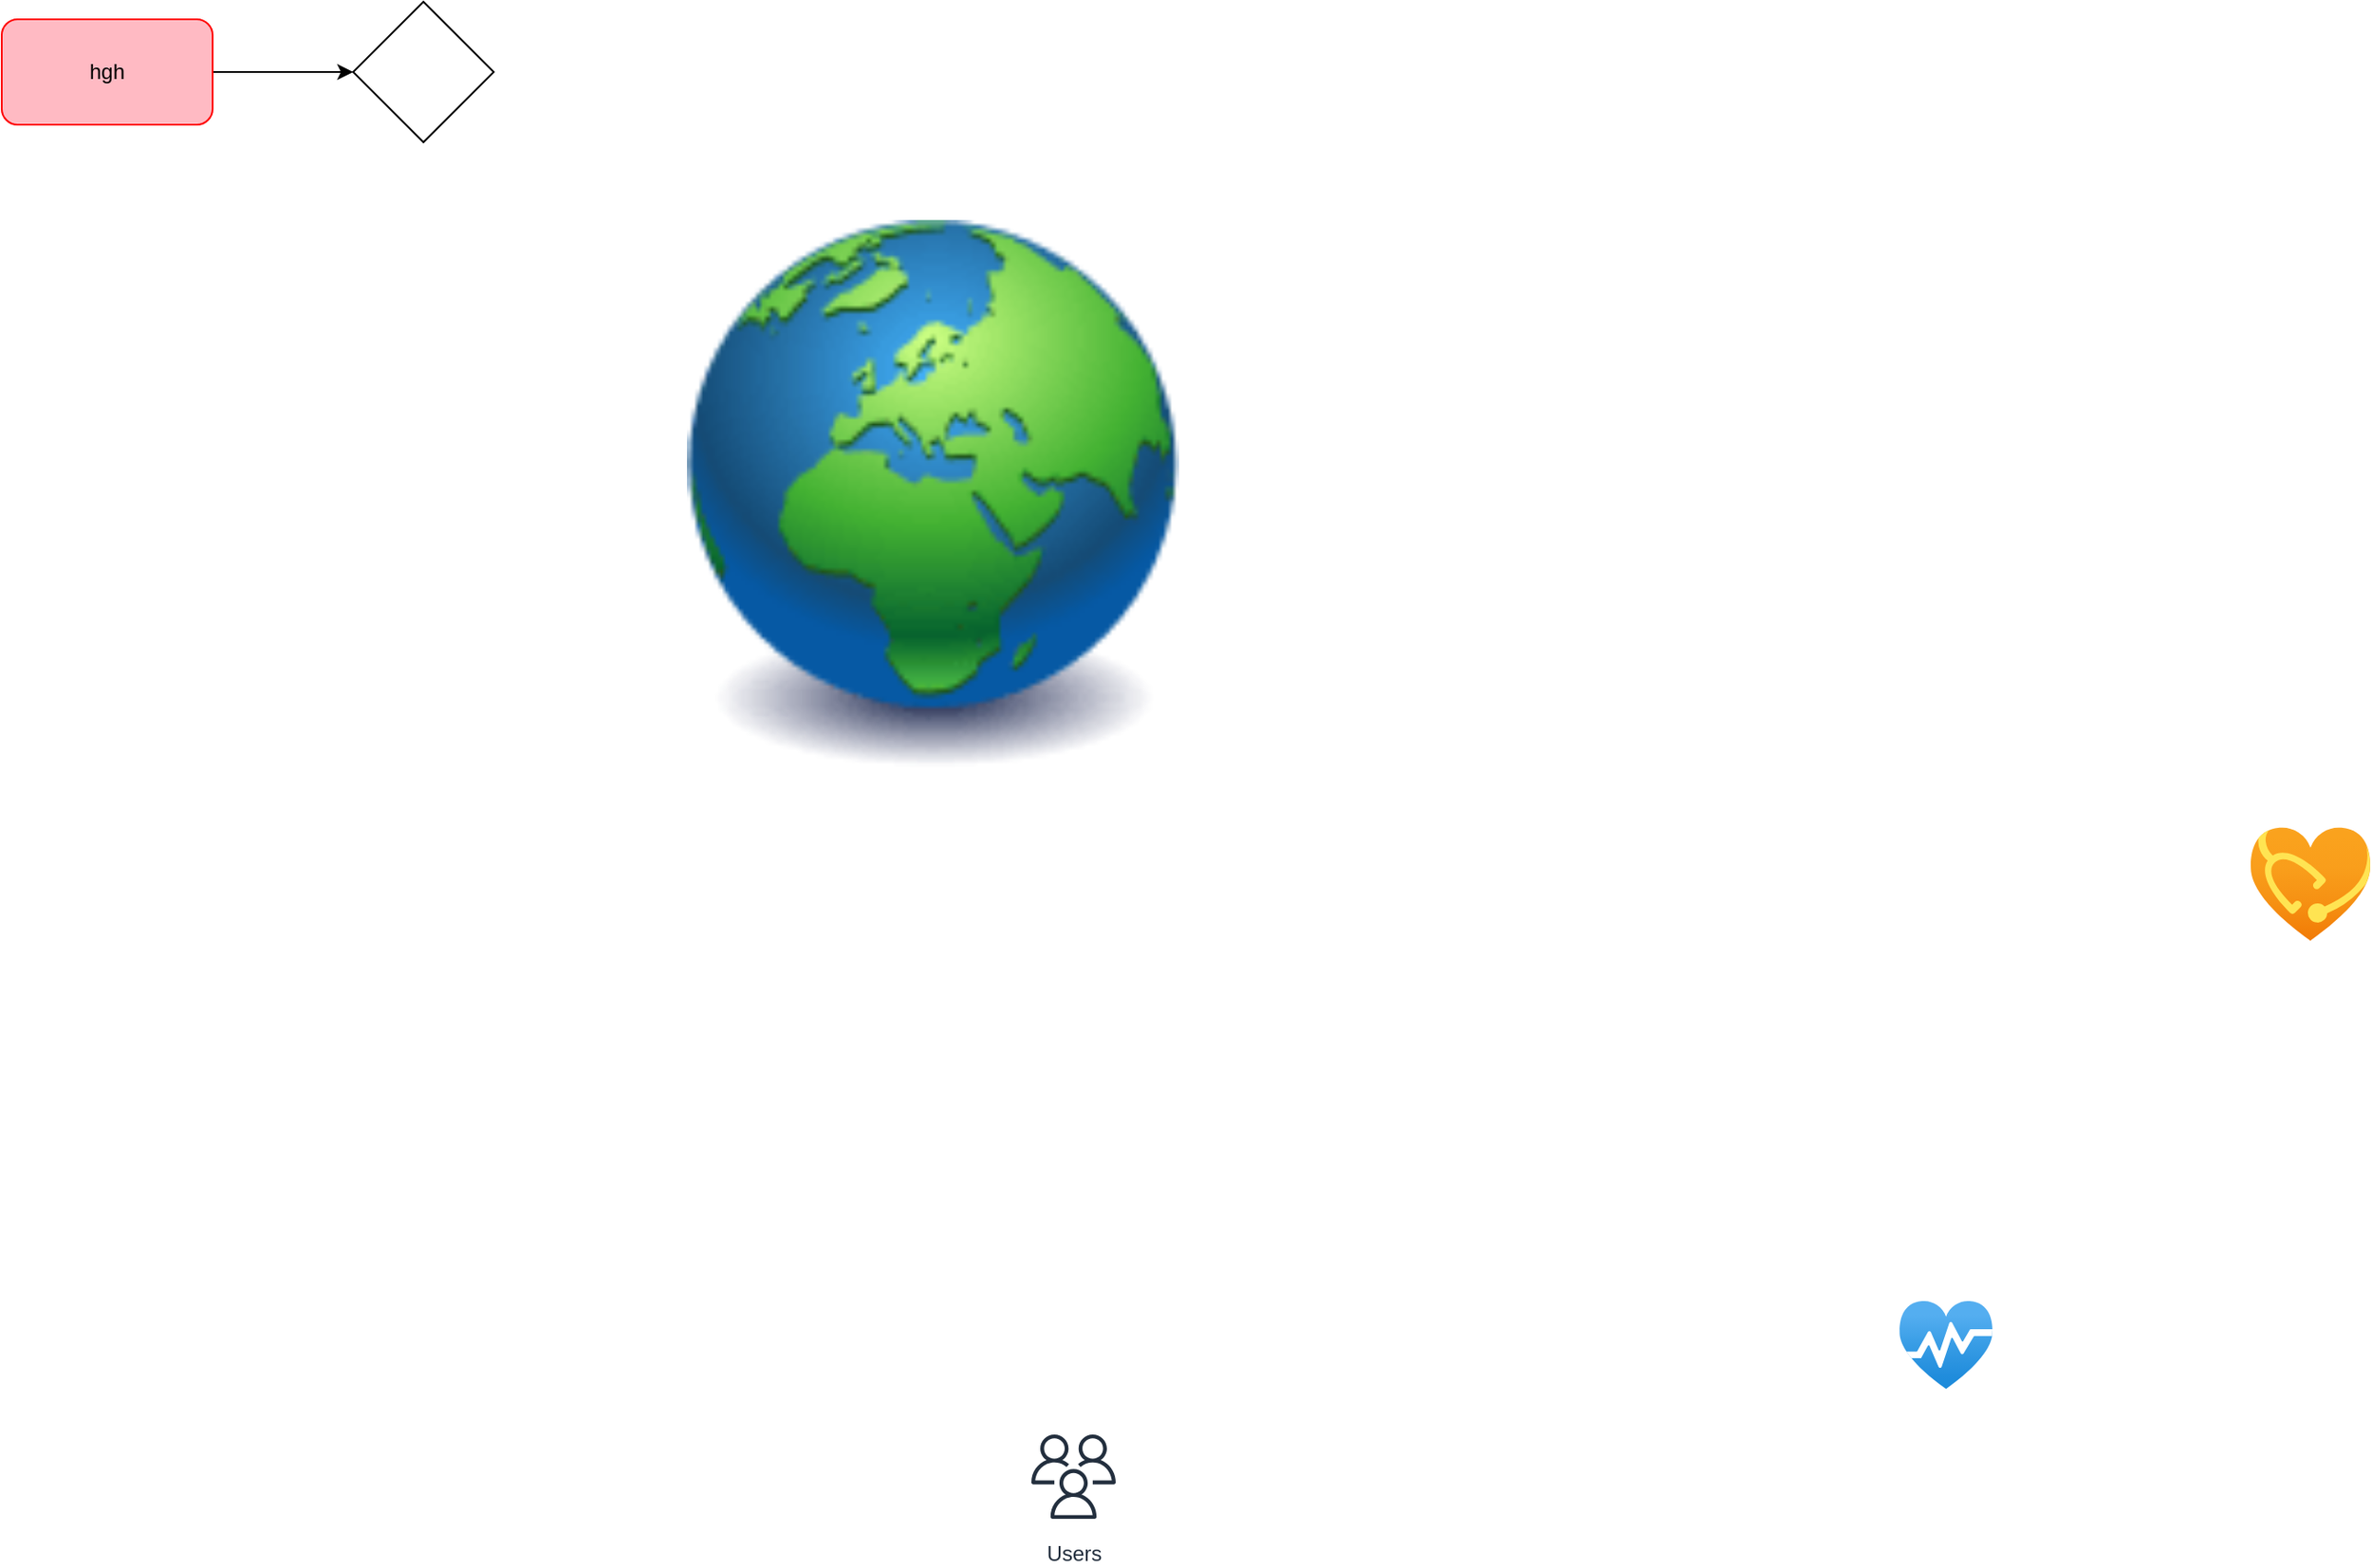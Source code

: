 <mxfile version="27.1.4" pages="2">
  <diagram name="Page-1" id="l8RCSuJTA2jO7oMVMfIH">
    <mxGraphModel dx="2330" dy="1575" grid="1" gridSize="10" guides="1" tooltips="1" connect="1" arrows="1" fold="1" page="1" pageScale="1" pageWidth="827" pageHeight="1169" math="0" shadow="0">
      <root>
        <mxCell id="0" />
        <mxCell id="1" parent="0" />
        <mxCell id="ANBZZXyfYRdJsw2tIG5k-3" style="edgeStyle=orthogonalEdgeStyle;rounded=0;orthogonalLoop=1;jettySize=auto;html=1;exitX=1;exitY=0.5;exitDx=0;exitDy=0;entryX=0;entryY=0.5;entryDx=0;entryDy=0;" parent="1" source="ANBZZXyfYRdJsw2tIG5k-1" target="ANBZZXyfYRdJsw2tIG5k-2" edge="1">
          <mxGeometry relative="1" as="geometry" />
        </mxCell>
        <mxCell id="ANBZZXyfYRdJsw2tIG5k-1" value="hgh" style="rounded=1;whiteSpace=wrap;html=1;strokeColor=#FF0000;fillColor=#FFBAC3;" parent="1" vertex="1">
          <mxGeometry x="70" y="180" width="120" height="60" as="geometry" />
        </mxCell>
        <mxCell id="ANBZZXyfYRdJsw2tIG5k-2" value="" style="rhombus;whiteSpace=wrap;html=1;" parent="1" vertex="1">
          <mxGeometry x="270" y="170" width="80" height="80" as="geometry" />
        </mxCell>
        <mxCell id="V5xSJewVnGXyzgb5_ni--1" value="" style="image;html=1;image=img/lib/clip_art/general/Earth_globe_128x128.png" vertex="1" parent="1">
          <mxGeometry x="460" y="270" width="280" height="360" as="geometry" />
        </mxCell>
        <mxCell id="V5xSJewVnGXyzgb5_ni--2" value="Users" style="sketch=0;outlineConnect=0;fontColor=#232F3E;gradientColor=none;strokeColor=#232F3E;fillColor=#ffffff;dashed=0;verticalLabelPosition=bottom;verticalAlign=top;align=center;html=1;fontSize=12;fontStyle=0;aspect=fixed;shape=mxgraph.aws4.resourceIcon;resIcon=mxgraph.aws4.users;" vertex="1" parent="1">
          <mxGeometry x="650" y="980" width="60" height="60" as="geometry" />
        </mxCell>
        <mxCell id="V5xSJewVnGXyzgb5_ni--3" value="" style="image;aspect=fixed;html=1;points=[];align=center;fontSize=12;image=img/lib/azure2/general/Service_Health.svg;" vertex="1" parent="1">
          <mxGeometry x="1150" y="910" width="53.13" height="50" as="geometry" />
        </mxCell>
        <mxCell id="V5xSJewVnGXyzgb5_ni--4" value="" style="image;aspect=fixed;html=1;points=[];align=center;fontSize=12;image=img/lib/azure2/integration/Azure_API_for_FHIR.svg;" vertex="1" parent="1">
          <mxGeometry x="1350" y="640" width="68" height="65.2" as="geometry" />
        </mxCell>
      </root>
    </mxGraphModel>
  </diagram>
  <diagram id="mGprANfYKkqbFC0nxplq" name="Figure9">
    <mxGraphModel dx="841" dy="648" grid="1" gridSize="10" guides="1" tooltips="1" connect="1" arrows="1" fold="1" page="1" pageScale="1" pageWidth="827" pageHeight="1169" math="0" shadow="0">
      <root>
        <mxCell id="0" />
        <mxCell id="1" parent="0" />
        <mxCell id="xL0GrqtJJF_Iv0QcvOKb-13" style="edgeStyle=orthogonalEdgeStyle;rounded=0;orthogonalLoop=1;jettySize=auto;html=1;exitX=0.5;exitY=1;exitDx=0;exitDy=0;entryX=0.5;entryY=0;entryDx=0;entryDy=0;" edge="1" parent="1" source="xL0GrqtJJF_Iv0QcvOKb-1" target="xL0GrqtJJF_Iv0QcvOKb-3">
          <mxGeometry relative="1" as="geometry" />
        </mxCell>
        <mxCell id="xL0GrqtJJF_Iv0QcvOKb-1" value="&lt;font face=&quot;Georgia&quot;&gt;Data generated at point of care&lt;/font&gt;" style="rounded=1;whiteSpace=wrap;html=1;arcSize=50;" vertex="1" parent="1">
          <mxGeometry x="140" y="130" width="120" height="60" as="geometry" />
        </mxCell>
        <mxCell id="xL0GrqtJJF_Iv0QcvOKb-2" value="NO Standard terminology used" style="rounded=1;whiteSpace=wrap;html=1;strokeColor=none;fillColor=#E6E6E6;" vertex="1" parent="1">
          <mxGeometry x="280" y="400" width="120" height="60" as="geometry" />
        </mxCell>
        <mxCell id="xL0GrqtJJF_Iv0QcvOKb-14" style="edgeStyle=orthogonalEdgeStyle;rounded=0;orthogonalLoop=1;jettySize=auto;html=1;exitX=0.5;exitY=1;exitDx=0;exitDy=0;entryX=0.5;entryY=0;entryDx=0;entryDy=0;" edge="1" parent="1" source="xL0GrqtJJF_Iv0QcvOKb-3" target="xL0GrqtJJF_Iv0QcvOKb-4">
          <mxGeometry relative="1" as="geometry" />
        </mxCell>
        <mxCell id="xL0GrqtJJF_Iv0QcvOKb-3" value="Paper-based records not digitised" style="rounded=1;whiteSpace=wrap;html=1;strokeColor=none;fillColor=#FEB15E;" vertex="1" parent="1">
          <mxGeometry x="140" y="210" width="120" height="60" as="geometry" />
        </mxCell>
        <mxCell id="xL0GrqtJJF_Iv0QcvOKb-9" style="edgeStyle=orthogonalEdgeStyle;rounded=0;orthogonalLoop=1;jettySize=auto;html=1;exitX=1;exitY=0.5;exitDx=0;exitDy=0;entryX=0;entryY=0.5;entryDx=0;entryDy=0;" edge="1" parent="1" source="xL0GrqtJJF_Iv0QcvOKb-4" target="xL0GrqtJJF_Iv0QcvOKb-5">
          <mxGeometry relative="1" as="geometry" />
        </mxCell>
        <mxCell id="xL0GrqtJJF_Iv0QcvOKb-12" style="edgeStyle=orthogonalEdgeStyle;rounded=0;orthogonalLoop=1;jettySize=auto;html=1;exitX=0.5;exitY=1;exitDx=0;exitDy=0;entryX=0.5;entryY=0;entryDx=0;entryDy=0;" edge="1" parent="1" source="xL0GrqtJJF_Iv0QcvOKb-4" target="xL0GrqtJJF_Iv0QcvOKb-6">
          <mxGeometry relative="1" as="geometry" />
        </mxCell>
        <mxCell id="xL0GrqtJJF_Iv0QcvOKb-4" value="&lt;font style=&quot;font-size: 10px;&quot;&gt;Syntax&amp;nbsp;&lt;/font&gt;&lt;div&gt;&lt;font style=&quot;font-size: 10px;&quot;&gt;standards&amp;nbsp;&lt;/font&gt;&lt;/div&gt;&lt;div&gt;&lt;font style=&quot;font-size: 10px;&quot;&gt;used?&lt;/font&gt;&lt;/div&gt;" style="rhombus;whiteSpace=wrap;html=1;fillColor=#E6E6E6;strokeColor=none;" vertex="1" parent="1">
          <mxGeometry x="160" y="290" width="80" height="80" as="geometry" />
        </mxCell>
        <mxCell id="xL0GrqtJJF_Iv0QcvOKb-5" value="NO Standards for syntax used" style="rounded=1;whiteSpace=wrap;html=1;strokeColor=none;fillColor=#E6E6E6;" vertex="1" parent="1">
          <mxGeometry x="280" y="300" width="120" height="60" as="geometry" />
        </mxCell>
        <mxCell id="xL0GrqtJJF_Iv0QcvOKb-11" style="edgeStyle=orthogonalEdgeStyle;rounded=0;orthogonalLoop=1;jettySize=auto;html=1;exitX=1;exitY=0.5;exitDx=0;exitDy=0;entryX=0;entryY=0.5;entryDx=0;entryDy=0;" edge="1" parent="1" source="xL0GrqtJJF_Iv0QcvOKb-6" target="xL0GrqtJJF_Iv0QcvOKb-2">
          <mxGeometry relative="1" as="geometry" />
        </mxCell>
        <mxCell id="xL0GrqtJJF_Iv0QcvOKb-17" style="edgeStyle=orthogonalEdgeStyle;rounded=0;orthogonalLoop=1;jettySize=auto;html=1;exitX=0.5;exitY=1;exitDx=0;exitDy=0;entryX=0.5;entryY=0;entryDx=0;entryDy=0;" edge="1" parent="1" source="xL0GrqtJJF_Iv0QcvOKb-6" target="xL0GrqtJJF_Iv0QcvOKb-7">
          <mxGeometry relative="1" as="geometry" />
        </mxCell>
        <mxCell id="xL0GrqtJJF_Iv0QcvOKb-6" value="&lt;font style=&quot;font-size: 10px;&quot;&gt;Semantic standards&amp;nbsp;&lt;/font&gt;&lt;div&gt;&lt;font style=&quot;font-size: 10px;&quot;&gt;used?&lt;/font&gt;&lt;/div&gt;" style="rhombus;whiteSpace=wrap;html=1;fillColor=#E6E6E6;strokeColor=none;" vertex="1" parent="1">
          <mxGeometry x="160" y="390" width="80" height="80" as="geometry" />
        </mxCell>
        <mxCell id="xL0GrqtJJF_Iv0QcvOKb-16" style="edgeStyle=orthogonalEdgeStyle;rounded=0;orthogonalLoop=1;jettySize=auto;html=1;exitX=1;exitY=0.5;exitDx=0;exitDy=0;entryX=0;entryY=0.5;entryDx=0;entryDy=0;" edge="1" parent="1" source="xL0GrqtJJF_Iv0QcvOKb-7" target="xL0GrqtJJF_Iv0QcvOKb-15">
          <mxGeometry relative="1" as="geometry" />
        </mxCell>
        <mxCell id="xL0GrqtJJF_Iv0QcvOKb-25" style="edgeStyle=orthogonalEdgeStyle;rounded=0;orthogonalLoop=1;jettySize=auto;html=1;exitX=0.5;exitY=1;exitDx=0;exitDy=0;entryX=0.5;entryY=0;entryDx=0;entryDy=0;" edge="1" parent="1" source="xL0GrqtJJF_Iv0QcvOKb-7" target="xL0GrqtJJF_Iv0QcvOKb-21">
          <mxGeometry relative="1" as="geometry" />
        </mxCell>
        <mxCell id="xL0GrqtJJF_Iv0QcvOKb-7" value="&lt;font style=&quot;font-size: 10px;&quot;&gt;Identifier Standards&amp;nbsp;&lt;/font&gt;&lt;div&gt;&lt;font style=&quot;font-size: 10px;&quot;&gt;used?&lt;/font&gt;&lt;/div&gt;" style="rhombus;whiteSpace=wrap;html=1;strokeColor=none;fillColor=#E6E6E6;" vertex="1" parent="1">
          <mxGeometry x="160" y="490" width="80" height="80" as="geometry" />
        </mxCell>
        <mxCell id="xL0GrqtJJF_Iv0QcvOKb-29" style="edgeStyle=orthogonalEdgeStyle;rounded=0;orthogonalLoop=1;jettySize=auto;html=1;exitX=1;exitY=0.5;exitDx=0;exitDy=0;entryX=0;entryY=0.5;entryDx=0;entryDy=0;" edge="1" parent="1" source="xL0GrqtJJF_Iv0QcvOKb-8" target="xL0GrqtJJF_Iv0QcvOKb-28">
          <mxGeometry relative="1" as="geometry" />
        </mxCell>
        <mxCell id="xL0GrqtJJF_Iv0QcvOKb-34" style="edgeStyle=orthogonalEdgeStyle;rounded=0;orthogonalLoop=1;jettySize=auto;html=1;exitX=0.5;exitY=1;exitDx=0;exitDy=0;entryX=0.5;entryY=0;entryDx=0;entryDy=0;" edge="1" parent="1" source="xL0GrqtJJF_Iv0QcvOKb-8" target="xL0GrqtJJF_Iv0QcvOKb-33">
          <mxGeometry relative="1" as="geometry" />
        </mxCell>
        <mxCell id="xL0GrqtJJF_Iv0QcvOKb-8" value="&lt;font style=&quot;color: rgb(255, 255, 255); font-size: 9px;&quot; face=&quot;Verdana&quot;&gt;Audit trail&amp;nbsp;&lt;/font&gt;&lt;div&gt;&lt;font style=&quot;color: rgb(255, 255, 255); font-size: 9px;&quot; face=&quot;Verdana&quot;&gt;logs for sent data&lt;/font&gt;&lt;/div&gt;" style="rhombus;whiteSpace=wrap;html=1;strokeColor=none;fillColor=#6490C5;" vertex="1" parent="1">
          <mxGeometry x="160" y="680" width="80" height="80" as="geometry" />
        </mxCell>
        <mxCell id="xL0GrqtJJF_Iv0QcvOKb-15" value="NO unique patient identifier used" style="rounded=1;whiteSpace=wrap;html=1;strokeColor=none;fillColor=#E6E6E6;" vertex="1" parent="1">
          <mxGeometry x="280" y="500" width="120" height="60" as="geometry" />
        </mxCell>
        <mxCell id="xL0GrqtJJF_Iv0QcvOKb-18" value="&lt;span style=&quot;color: rgb(255, 255, 255);&quot;&gt;&lt;font style=&quot;font-size: 10px;&quot;&gt;Receiving system&amp;nbsp;&lt;/font&gt;&lt;/span&gt;&lt;div&gt;&lt;span style=&quot;color: rgb(255, 255, 255);&quot;&gt;&lt;font style=&quot;font-size: 10px;&quot;&gt;rejects message&lt;/font&gt;&lt;/span&gt;&lt;/div&gt;" style="shape=parallelogram;perimeter=parallelogramPerimeter;whiteSpace=wrap;html=1;fixedSize=1;fillColor=#F25B68;strokeColor=none;" vertex="1" parent="1">
          <mxGeometry x="10" y="300" width="120" height="60" as="geometry" />
        </mxCell>
        <mxCell id="xL0GrqtJJF_Iv0QcvOKb-19" value="&lt;font size=&quot;1&quot; color=&quot;#ffffff&quot;&gt;&lt;span style=&quot;caret-color: rgb(255, 255, 255);&quot;&gt;Provider reads and&amp;nbsp;misinterpretes&amp;nbsp;&lt;/span&gt;&lt;/font&gt;&lt;div&gt;&lt;font size=&quot;1&quot; color=&quot;#ffffff&quot;&gt;&lt;span style=&quot;caret-color: rgb(255, 255, 255);&quot;&gt;message&lt;/span&gt;&lt;/font&gt;&lt;/div&gt;" style="shape=parallelogram;perimeter=parallelogramPerimeter;whiteSpace=wrap;html=1;fixedSize=1;fillColor=#F25B68;strokeColor=none;" vertex="1" parent="1">
          <mxGeometry x="10" y="400" width="120" height="60" as="geometry" />
        </mxCell>
        <mxCell id="xL0GrqtJJF_Iv0QcvOKb-20" value="&lt;span style=&quot;caret-color: rgb(255, 255, 255); color: rgb(255, 255, 255); font-size: x-small;&quot;&gt;Misidentified Patient&lt;/span&gt;" style="shape=parallelogram;perimeter=parallelogramPerimeter;whiteSpace=wrap;html=1;fixedSize=1;fillColor=#F25B68;strokeColor=none;" vertex="1" parent="1">
          <mxGeometry x="10" y="500" width="120" height="60" as="geometry" />
        </mxCell>
        <mxCell id="xL0GrqtJJF_Iv0QcvOKb-23" style="edgeStyle=orthogonalEdgeStyle;rounded=0;orthogonalLoop=1;jettySize=auto;html=1;exitX=1;exitY=0.5;exitDx=0;exitDy=0;entryX=0;entryY=0.5;entryDx=0;entryDy=0;" edge="1" parent="1" source="xL0GrqtJJF_Iv0QcvOKb-21" target="xL0GrqtJJF_Iv0QcvOKb-22">
          <mxGeometry relative="1" as="geometry" />
        </mxCell>
        <mxCell id="xL0GrqtJJF_Iv0QcvOKb-27" style="edgeStyle=orthogonalEdgeStyle;rounded=0;orthogonalLoop=1;jettySize=auto;html=1;exitX=0.5;exitY=1;exitDx=0;exitDy=0;entryX=0.5;entryY=0;entryDx=0;entryDy=0;" edge="1" parent="1" source="xL0GrqtJJF_Iv0QcvOKb-21" target="xL0GrqtJJF_Iv0QcvOKb-8">
          <mxGeometry relative="1" as="geometry" />
        </mxCell>
        <mxCell id="xL0GrqtJJF_Iv0QcvOKb-21" value="&lt;font size=&quot;1&quot;&gt;Consent captured?&lt;/font&gt;" style="rhombus;whiteSpace=wrap;html=1;strokeColor=none;fillColor=#FEB15E;" vertex="1" parent="1">
          <mxGeometry x="160" y="585" width="80" height="80" as="geometry" />
        </mxCell>
        <mxCell id="xL0GrqtJJF_Iv0QcvOKb-22" value="NO Consent captured for data sharing" style="rounded=1;whiteSpace=wrap;html=1;strokeColor=none;fillColor=#FEB15E;" vertex="1" parent="1">
          <mxGeometry x="280" y="595" width="120" height="60" as="geometry" />
        </mxCell>
        <mxCell id="xL0GrqtJJF_Iv0QcvOKb-24" value="&lt;font size=&quot;1&quot; color=&quot;#ffffff&quot;&gt;&lt;span style=&quot;caret-color: rgb(255, 255, 255);&quot;&gt;No&amp;nbsp;provenance / compliance breach&lt;/span&gt;&lt;/font&gt;" style="shape=parallelogram;perimeter=parallelogramPerimeter;whiteSpace=wrap;html=1;fixedSize=1;fillColor=#F25B68;strokeColor=none;" vertex="1" parent="1">
          <mxGeometry x="10" y="690" width="120" height="60" as="geometry" />
        </mxCell>
        <mxCell id="xL0GrqtJJF_Iv0QcvOKb-26" value="&lt;font size=&quot;1&quot; color=&quot;#ffffff&quot;&gt;Receiving system&amp;nbsp;&lt;/font&gt;&lt;div&gt;&lt;font size=&quot;1&quot; color=&quot;#ffffff&quot;&gt;rejects message&lt;/font&gt;&lt;/div&gt;" style="shape=parallelogram;perimeter=parallelogramPerimeter;whiteSpace=wrap;html=1;fixedSize=1;fillColor=#F25B68;strokeColor=none;" vertex="1" parent="1">
          <mxGeometry x="10" y="595" width="120" height="60" as="geometry" />
        </mxCell>
        <mxCell id="xL0GrqtJJF_Iv0QcvOKb-28" value="&lt;span style=&quot;color: rgb(255, 255, 255);&quot;&gt;NO audit trail/log for sent data&lt;/span&gt;" style="rounded=1;whiteSpace=wrap;html=1;strokeColor=none;fillColor=#6490C5;" vertex="1" parent="1">
          <mxGeometry x="280" y="690" width="120" height="60" as="geometry" />
        </mxCell>
        <mxCell id="xL0GrqtJJF_Iv0QcvOKb-30" value="Health worker unaware system failed" style="rounded=1;whiteSpace=wrap;html=1;strokeColor=#999999;fillColor=none;" vertex="1" parent="1">
          <mxGeometry x="414" y="595" width="120" height="60" as="geometry" />
        </mxCell>
        <mxCell id="xL0GrqtJJF_Iv0QcvOKb-33" value="Data not used for clinical or policy decision" style="rounded=1;whiteSpace=wrap;html=1;strokeColor=#999999;fillColor=none;" vertex="1" parent="1">
          <mxGeometry x="140" y="780" width="120" height="60" as="geometry" />
        </mxCell>
        <mxCell id="xL0GrqtJJF_Iv0QcvOKb-36" value="" style="whiteSpace=wrap;html=1;aspect=fixed;strokeColor=none;fillColor=#F25B68;" vertex="1" parent="1">
          <mxGeometry x="330" y="135" width="20" height="20" as="geometry" />
        </mxCell>
        <mxCell id="xL0GrqtJJF_Iv0QcvOKb-37" value="" style="whiteSpace=wrap;html=1;aspect=fixed;strokeColor=none;fillColor=#FEB15E;" vertex="1" parent="1">
          <mxGeometry x="330" y="175" width="20" height="20" as="geometry" />
        </mxCell>
        <mxCell id="xL0GrqtJJF_Iv0QcvOKb-38" value="" style="whiteSpace=wrap;html=1;aspect=fixed;strokeColor=none;fillColor=#E6E6E6;" vertex="1" parent="1">
          <mxGeometry x="330" y="215" width="20" height="20" as="geometry" />
        </mxCell>
        <mxCell id="xL0GrqtJJF_Iv0QcvOKb-39" value="" style="whiteSpace=wrap;html=1;aspect=fixed;strokeColor=none;fillColor=#6490C5;" vertex="1" parent="1">
          <mxGeometry x="330" y="259" width="20" height="20" as="geometry" />
        </mxCell>
        <mxCell id="xL0GrqtJJF_Iv0QcvOKb-40" value="Interoperability failure&amp;nbsp;" style="text;html=1;align=center;verticalAlign=middle;resizable=0;points=[];autosize=1;strokeColor=none;fillColor=none;" vertex="1" parent="1">
          <mxGeometry x="350" y="130" width="140" height="30" as="geometry" />
        </mxCell>
        <mxCell id="xL0GrqtJJF_Iv0QcvOKb-41" value="Human or Process error" style="text;html=1;align=center;verticalAlign=middle;resizable=0;points=[];autosize=1;strokeColor=none;fillColor=none;" vertex="1" parent="1">
          <mxGeometry x="352" y="170" width="150" height="30" as="geometry" />
        </mxCell>
        <mxCell id="xL0GrqtJJF_Iv0QcvOKb-42" value="System Design Gap" style="text;html=1;align=center;verticalAlign=middle;resizable=0;points=[];autosize=1;strokeColor=none;fillColor=none;" vertex="1" parent="1">
          <mxGeometry x="352" y="210" width="130" height="30" as="geometry" />
        </mxCell>
        <mxCell id="xL0GrqtJJF_Iv0QcvOKb-43" value="Governance or Compliance Gap" style="text;html=1;align=center;verticalAlign=middle;resizable=0;points=[];autosize=1;strokeColor=none;fillColor=none;" vertex="1" parent="1">
          <mxGeometry x="350" y="254" width="200" height="30" as="geometry" />
        </mxCell>
        <mxCell id="xL0GrqtJJF_Iv0QcvOKb-45" value="&lt;span style=&quot;caret-color: rgb(255, 255, 255); font-size: x-small; color: rgb(27, 27, 27);&quot;&gt;Health worker misdiagnose,&amp;nbsp;&lt;/span&gt;&lt;div style=&quot;caret-color: rgb(0, 0, 0);&quot;&gt;&lt;font size=&quot;1&quot;&gt;&lt;span style=&quot;caret-color: rgb(255, 255, 255); color: rgb(27, 27, 27);&quot;&gt;mistreate,&amp;nbsp;&lt;/span&gt;&lt;/font&gt;&lt;div&gt;&lt;font size=&quot;1&quot;&gt;&lt;span style=&quot;caret-color: rgb(255, 255, 255); color: rgb(27, 27, 27);&quot;&gt;or delayed care&lt;/span&gt;&lt;/font&gt;&lt;/div&gt;&lt;/div&gt;" style="rounded=1;whiteSpace=wrap;html=1;strokeColor=#999999;fillColor=none;" vertex="1" parent="1">
          <mxGeometry x="414" y="500" width="120" height="60" as="geometry" />
        </mxCell>
        <mxCell id="xL0GrqtJJF_Iv0QcvOKb-46" value="Cannot enforce accountability" style="rounded=1;whiteSpace=wrap;html=1;strokeColor=#999999;fillColor=none;" vertex="1" parent="1">
          <mxGeometry x="414" y="690" width="120" height="60" as="geometry" />
        </mxCell>
        <mxCell id="xL0GrqtJJF_Iv0QcvOKb-47" value="&lt;font size=&quot;1&quot; color=&quot;#1b1b1b&quot;&gt;&lt;span style=&quot;caret-color: rgb(255, 255, 255);&quot;&gt;Poor quality&amp;nbsp;care to Patient&lt;/span&gt;&lt;/font&gt;" style="rounded=1;whiteSpace=wrap;html=1;strokeColor=#999999;fillColor=none;" vertex="1" parent="1">
          <mxGeometry x="414" y="400" width="120" height="60" as="geometry" />
        </mxCell>
        <mxCell id="xL0GrqtJJF_Iv0QcvOKb-48" value="&lt;font size=&quot;1&quot; color=&quot;#1b1b1b&quot;&gt;&lt;span style=&quot;caret-color: rgb(255, 255, 255);&quot;&gt;Information blocking or duplicate entry&lt;/span&gt;&lt;/font&gt;" style="rounded=1;whiteSpace=wrap;html=1;strokeColor=#999999;fillColor=none;" vertex="1" parent="1">
          <mxGeometry x="414" y="300" width="120" height="60" as="geometry" />
        </mxCell>
      </root>
    </mxGraphModel>
  </diagram>
</mxfile>

